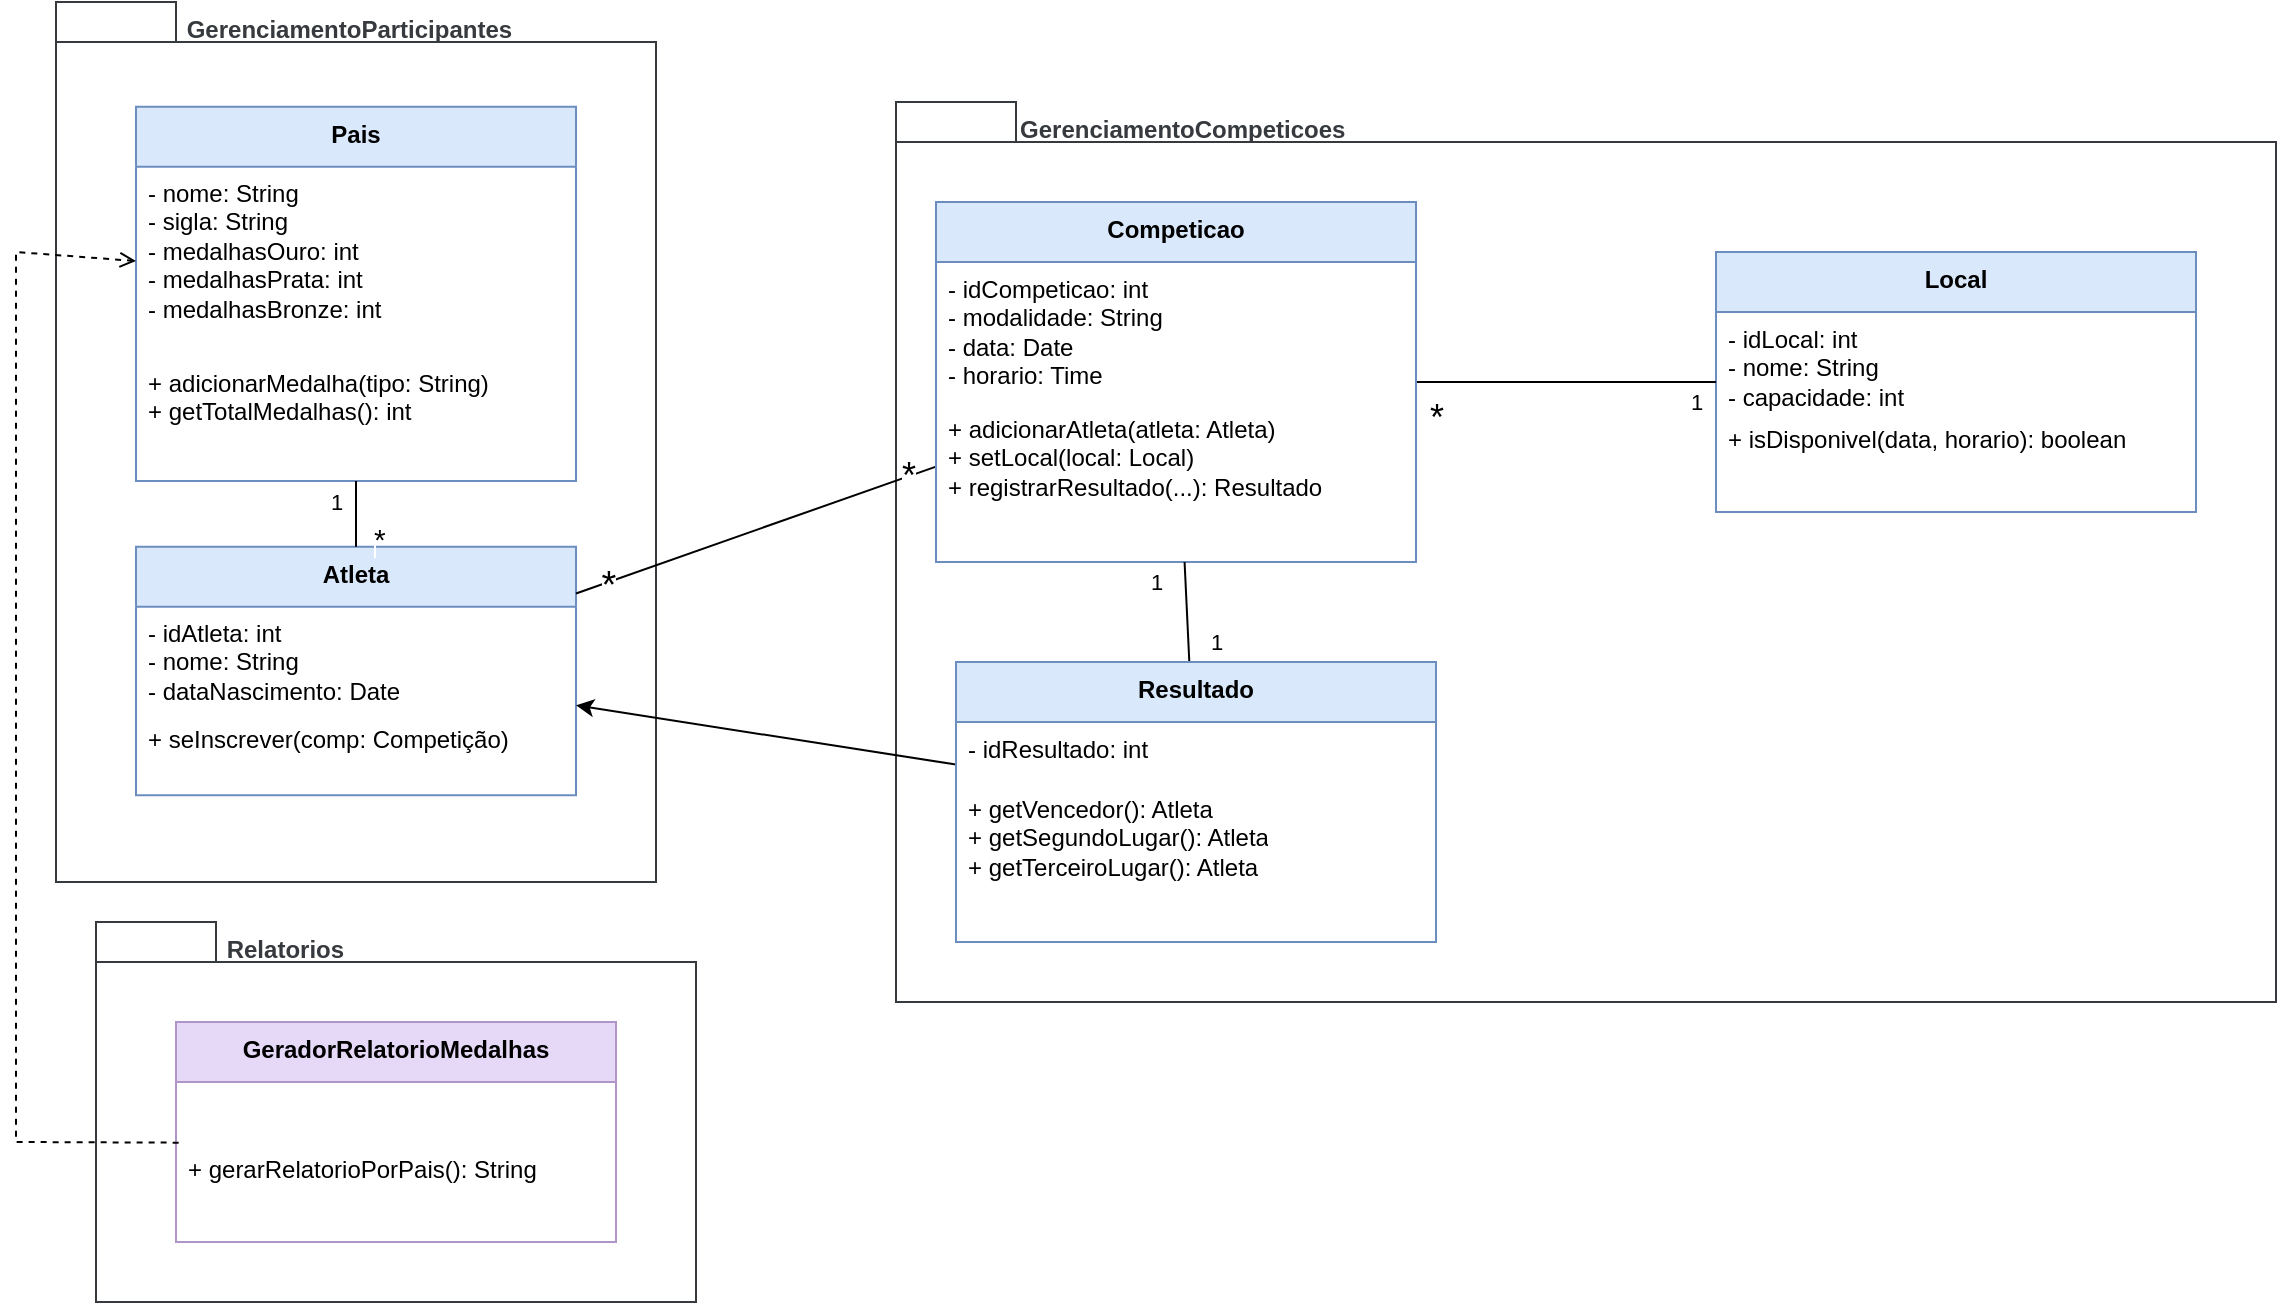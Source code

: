 <?xml version="1.0" encoding="UTF-8"?>
<mxfile version="28.2.7">
  <diagram name="Página-1" id="gcNsbuUWF9kvICnC2apT">
    <mxGraphModel dx="1277" dy="752" grid="1" gridSize="10" guides="1" tooltips="1" connect="1" arrows="1" fold="1" page="1" pageScale="1" pageWidth="827" pageHeight="1169" math="0" shadow="0">
      <root>
        <mxCell id="0" />
        <mxCell id="1" parent="0" />
        <mxCell id="2" value="                GerenciamentoParticipantes" style="shape=folder;tabPosition=left;align=left;spacingLeft=10;fontStyle=1;verticalAlign=top;container=1;collapsible=0;folderBackgroundColor=#E9E9E9;strokeColor=#36393D;fontColor=#36393D;" vertex="1" parent="1">
          <mxGeometry x="40" y="80" width="300" height="440" as="geometry" />
        </mxCell>
        <mxCell id="3" value="Pais" style="swimlane;fontStyle=1;align=center;verticalAlign=top;childLayout=stackLayout;horizontal=1;startSize=30;horizontalStack=0;resizeParent=1;resizeParentMax=0;resizeLast=0;collapsible=0;marginBottom=0;fillColor=#DAE8FC;strokeColor=#6C8EBF;" vertex="1" parent="2">
          <mxGeometry x="40" y="52.381" width="220" height="187.143" as="geometry" />
        </mxCell>
        <mxCell id="4" value="- nome: String&lt;br&gt;- sigla: String&lt;br&gt;- medalhasOuro: int&lt;br&gt;- medalhasPrata: int&lt;br&gt;- medalhasBronze: int" style="text;strokeColor=none;fillColor=none;align=left;verticalAlign=top;spacingLeft=4;spacingRight=4;overflow=hidden;rotatable=0;points=[[0,0.5],[1,0.5]];portConstraint=eastwest;whiteSpace=wrap;html=1;" vertex="1" parent="3">
          <mxGeometry y="30" width="220" height="94.286" as="geometry" />
        </mxCell>
        <mxCell id="5" value="+ adicionarMedalha(tipo: String)&lt;br&gt;+ getTotalMedalhas(): int" style="text;strokeColor=none;fillColor=none;align=left;verticalAlign=top;spacingLeft=4;spacingRight=4;overflow=hidden;rotatable=0;points=[[0,0.5],[1,0.5]];portConstraint=eastwest;whiteSpace=wrap;html=1;" vertex="1" parent="3">
          <mxGeometry y="124.286" width="220" height="62.857" as="geometry" />
        </mxCell>
        <mxCell id="6" value="Atleta" style="swimlane;fontStyle=1;align=center;verticalAlign=top;childLayout=stackLayout;horizontal=1;startSize=30;horizontalStack=0;resizeParent=1;resizeParentMax=0;resizeLast=0;collapsible=0;marginBottom=0;fillColor=#DAE8FC;strokeColor=#6C8EBF;" vertex="1" parent="2">
          <mxGeometry x="40" y="272.381" width="220" height="124.286" as="geometry" />
        </mxCell>
        <mxCell id="7" value="- idAtleta: int&lt;br&gt;- nome: String&lt;br&gt;- dataNascimento: Date" style="text;strokeColor=none;fillColor=none;align=left;verticalAlign=top;spacingLeft=4;spacingRight=4;overflow=hidden;rotatable=0;points=[[0,0.5],[1,0.5]];portConstraint=eastwest;whiteSpace=wrap;html=1;" vertex="1" parent="6">
          <mxGeometry y="30" width="220" height="52.381" as="geometry" />
        </mxCell>
        <mxCell id="8" value="+ seInscrever(comp: Competição)" style="text;strokeColor=none;fillColor=none;align=left;verticalAlign=top;spacingLeft=4;spacingRight=4;overflow=hidden;rotatable=0;points=[[0,0.5],[1,0.5]];portConstraint=eastwest;whiteSpace=wrap;html=1;" vertex="1" parent="6">
          <mxGeometry y="82.381" width="220" height="41.905" as="geometry" />
        </mxCell>
        <mxCell id="9" value="               GerenciamentoCompeticoes" style="shape=folder;tabPosition=left;align=left;spacingLeft=10;fontStyle=1;verticalAlign=top;container=1;collapsible=0;folderBackgroundColor=#E9E9E9;strokeColor=#36393D;fontColor=#36393D;" vertex="1" parent="1">
          <mxGeometry x="460" y="130" width="690" height="450" as="geometry" />
        </mxCell>
        <mxCell id="19" value="                Relatorios" style="shape=folder;tabPosition=left;align=left;spacingLeft=10;fontStyle=1;verticalAlign=top;container=1;collapsible=0;folderBackgroundColor=#E9E9E9;strokeColor=#36393D;fontColor=#36393D;" vertex="1" parent="1">
          <mxGeometry x="60" y="540" width="300" height="190" as="geometry" />
        </mxCell>
        <mxCell id="20" value="GeradorRelatorioMedalhas" style="swimlane;fontStyle=1;align=center;verticalAlign=top;childLayout=stackLayout;horizontal=1;startSize=30;horizontalStack=0;resizeParent=1;resizeParentMax=0;resizeLast=0;collapsible=0;marginBottom=0;fillColor=#E6D9F8;strokeColor=#B095C8;" vertex="1" parent="19">
          <mxGeometry x="40" y="50" width="220" height="110" as="geometry" />
        </mxCell>
        <mxCell id="21" value="&lt;div&gt;&lt;br&gt;&lt;/div&gt;&lt;div&gt;&lt;br&gt;&lt;/div&gt;" style="text;strokeColor=none;fillColor=none;align=left;verticalAlign=top;spacingLeft=4;spacingRight=4;overflow=hidden;rotatable=0;points=[[0,0.5],[1,0.5]];portConstraint=eastwest;whiteSpace=wrap;html=1;" vertex="1" parent="20">
          <mxGeometry y="30" width="220" height="30" as="geometry" />
        </mxCell>
        <mxCell id="22" value="+ gerarRelatorioPorPais(): String" style="text;strokeColor=none;fillColor=none;align=left;verticalAlign=top;spacingLeft=4;spacingRight=4;overflow=hidden;rotatable=0;points=[[0,0.5],[1,0.5]];portConstraint=eastwest;whiteSpace=wrap;html=1;" vertex="1" parent="20">
          <mxGeometry y="60" width="220" height="50" as="geometry" />
        </mxCell>
        <mxCell id="23" value="" style="endArrow=none;html=1;rounded=0;labelBackgroundColor=default;" edge="1" parent="1" source="3" target="6">
          <mxGeometry width="50" height="50" relative="1" as="geometry">
            <mxPoint x="190" y="280" as="sourcePoint" />
            <mxPoint x="190" y="320" as="targetPoint" />
          </mxGeometry>
        </mxCell>
        <mxCell id="24" value="1" style="edgeLabel;html=1;align=center;verticalAlign=middle;resizable=0;points=[];imageAspect=0;" connectable="0" vertex="1" parent="23">
          <mxGeometry x="-0.2" y="2" relative="1" as="geometry">
            <mxPoint x="-12" y="-3" as="offset" />
          </mxGeometry>
        </mxCell>
        <mxCell id="25" value="&lt;font style=&quot;font-size: 15px;&quot;&gt;*&lt;/font&gt;" style="edgeLabel;html=1;align=center;verticalAlign=middle;resizable=1;points=[];fillOpacity=100;imageAspect=1;autosize=0;fixedWidth=0;resizeWidth=1;resizeHeight=1;overflow=block;" connectable="0" vertex="1" parent="23">
          <mxGeometry x="0.2" y="-2" relative="1" as="geometry">
            <mxPoint x="12" y="1" as="offset" />
          </mxGeometry>
        </mxCell>
        <mxCell id="26" value="" style="endArrow=none;html=1;rounded=0;" edge="1" parent="1" source="6" target="10">
          <mxGeometry width="50" height="50" relative="1" as="geometry">
            <mxPoint x="370" y="400" as="sourcePoint" />
            <mxPoint x="490" y="220" as="targetPoint" />
          </mxGeometry>
        </mxCell>
        <mxCell id="27" value="&lt;font style=&quot;font-size: 19px;&quot;&gt;*&lt;/font&gt;" style="edgeLabel;html=1;align=center;verticalAlign=middle;resizable=0;points=[];" connectable="0" vertex="1" parent="26">
          <mxGeometry x="-0.831" y="-1" relative="1" as="geometry">
            <mxPoint as="offset" />
          </mxGeometry>
        </mxCell>
        <mxCell id="28" value="&lt;font style=&quot;font-size: 18px;&quot;&gt;*&lt;/font&gt;" style="edgeLabel;html=1;align=center;verticalAlign=middle;resizable=0;points=[];" connectable="0" vertex="1" parent="26">
          <mxGeometry x="0.846" relative="1" as="geometry">
            <mxPoint as="offset" />
          </mxGeometry>
        </mxCell>
        <mxCell id="38" value="" style="endArrow=open;endFill=0;html=1;rounded=0;dashed=1;entryX=0;entryY=0.5;entryDx=0;entryDy=0;exitX=0.006;exitY=1.011;exitDx=0;exitDy=0;exitPerimeter=0;" edge="1" parent="1" source="21" target="4">
          <mxGeometry width="50" height="50" relative="1" as="geometry">
            <mxPoint x="40" y="665" as="sourcePoint" />
            <mxPoint x="370" y="250" as="targetPoint" />
            <Array as="points">
              <mxPoint x="20" y="650" />
              <mxPoint x="20" y="205" />
            </Array>
          </mxGeometry>
        </mxCell>
        <mxCell id="39" value="" style="endArrow=classic;html=1;rounded=0;endFill=1;" edge="1" parent="1" source="16" target="6">
          <mxGeometry width="50" height="50" relative="1" as="geometry">
            <mxPoint x="450" y="600" as="sourcePoint" />
            <mxPoint x="390" y="520" as="targetPoint" />
          </mxGeometry>
        </mxCell>
        <mxCell id="13" value="Local" style="swimlane;fontStyle=1;align=center;verticalAlign=top;childLayout=stackLayout;horizontal=1;startSize=30;horizontalStack=0;resizeParent=1;resizeParentMax=0;resizeLast=0;collapsible=0;marginBottom=0;fillColor=#DAE8FC;strokeColor=#6C8EBF;" vertex="1" parent="1">
          <mxGeometry x="870" y="205" width="240" height="130" as="geometry" />
        </mxCell>
        <mxCell id="14" value="- idLocal: int&lt;br&gt;- nome: String&lt;br&gt;- capacidade: int" style="text;strokeColor=none;fillColor=none;align=left;verticalAlign=top;spacingLeft=4;spacingRight=4;overflow=hidden;rotatable=0;points=[[0,0.5],[1,0.5]];portConstraint=eastwest;whiteSpace=wrap;html=1;" vertex="1" parent="13">
          <mxGeometry y="30" width="240" height="50" as="geometry" />
        </mxCell>
        <mxCell id="15" value="+ isDisponivel(data, horario): boolean" style="text;strokeColor=none;fillColor=none;align=left;verticalAlign=top;spacingLeft=4;spacingRight=4;overflow=hidden;rotatable=0;points=[[0,0.5],[1,0.5]];portConstraint=eastwest;whiteSpace=wrap;html=1;" vertex="1" parent="13">
          <mxGeometry y="80" width="240" height="50" as="geometry" />
        </mxCell>
        <mxCell id="30" value="" style="endArrow=none;html=1;rounded=0;" edge="1" parent="1" source="10" target="13">
          <mxGeometry width="50" height="50" relative="1" as="geometry">
            <mxPoint x="640" y="330" as="sourcePoint" />
            <mxPoint x="640" y="40" as="targetPoint" />
          </mxGeometry>
        </mxCell>
        <mxCell id="31" value="&lt;font style=&quot;font-size: 18px; line-height: 0%;&quot;&gt;*&lt;/font&gt;" style="edgeLabel;html=1;align=center;verticalAlign=middle;resizable=1;points=[];imageAspect=1;resizeHeight=1;resizeWidth=1;" connectable="0" vertex="1" parent="30">
          <mxGeometry x="-0.2" y="2" relative="1" as="geometry">
            <mxPoint x="-50" y="22" as="offset" />
          </mxGeometry>
        </mxCell>
        <mxCell id="32" value="1" style="edgeLabel;html=1;align=center;verticalAlign=middle;resizable=0;points=[];" connectable="0" vertex="1" parent="30">
          <mxGeometry x="0.2" y="-2" relative="1" as="geometry">
            <mxPoint x="50" y="8" as="offset" />
          </mxGeometry>
        </mxCell>
        <mxCell id="10" value="Competicao" style="swimlane;fontStyle=1;align=center;verticalAlign=top;childLayout=stackLayout;horizontal=1;startSize=30;horizontalStack=0;resizeParent=1;resizeParentMax=0;resizeLast=0;collapsible=0;marginBottom=0;fillColor=#DAE8FC;strokeColor=#6C8EBF;" vertex="1" parent="1">
          <mxGeometry x="480" y="180" width="240" height="180" as="geometry" />
        </mxCell>
        <mxCell id="11" value="- idCompeticao: int&lt;br&gt;- modalidade: String&lt;br&gt;- data: Date&lt;br&gt;- horario: Time" style="text;strokeColor=none;fillColor=none;align=left;verticalAlign=top;spacingLeft=4;spacingRight=4;overflow=hidden;rotatable=0;points=[[0,0.5],[1,0.5]];portConstraint=eastwest;whiteSpace=wrap;html=1;" vertex="1" parent="10">
          <mxGeometry y="30" width="240" height="70" as="geometry" />
        </mxCell>
        <mxCell id="12" value="+ adicionarAtleta(atleta: Atleta)&lt;br&gt;+ setLocal(local: Local)&lt;br&gt;+ registrarResultado(...): Resultado" style="text;strokeColor=none;fillColor=none;align=left;verticalAlign=top;spacingLeft=4;spacingRight=4;overflow=hidden;rotatable=0;points=[[0,0.5],[1,0.5]];portConstraint=eastwest;whiteSpace=wrap;html=1;" vertex="1" parent="10">
          <mxGeometry y="100" width="240" height="80" as="geometry" />
        </mxCell>
        <mxCell id="34" value="" style="endArrow=none;html=1;rounded=0;" edge="1" parent="1" source="10" target="16">
          <mxGeometry width="50" height="50" relative="1" as="geometry">
            <mxPoint x="740" y="110" as="sourcePoint" />
            <mxPoint x="740" y="630" as="targetPoint" />
          </mxGeometry>
        </mxCell>
        <mxCell id="35" value="1" style="edgeLabel;html=1;align=center;verticalAlign=middle;resizable=0;points=[];" connectable="0" vertex="1" parent="34">
          <mxGeometry x="-0.2" y="2" relative="1" as="geometry">
            <mxPoint x="-17" y="-10" as="offset" />
          </mxGeometry>
        </mxCell>
        <mxCell id="36" value="1" style="edgeLabel;html=1;align=center;verticalAlign=middle;resizable=0;points=[];" connectable="0" vertex="1" parent="34">
          <mxGeometry x="0.2" y="-2" relative="1" as="geometry">
            <mxPoint x="16" y="10" as="offset" />
          </mxGeometry>
        </mxCell>
        <mxCell id="16" value="Resultado" style="swimlane;fontStyle=1;align=center;verticalAlign=top;childLayout=stackLayout;horizontal=1;startSize=30;horizontalStack=0;resizeParent=1;resizeParentMax=0;resizeLast=0;collapsible=0;marginBottom=0;fillColor=#DAE8FC;strokeColor=#6C8EBF;" vertex="1" parent="1">
          <mxGeometry x="490" y="410" width="240" height="140" as="geometry" />
        </mxCell>
        <mxCell id="17" value="- idResultado: int" style="text;strokeColor=none;fillColor=none;align=left;verticalAlign=top;spacingLeft=4;spacingRight=4;overflow=hidden;rotatable=0;points=[[0,0.5],[1,0.5]];portConstraint=eastwest;whiteSpace=wrap;html=1;" vertex="1" parent="16">
          <mxGeometry y="30" width="240" height="30" as="geometry" />
        </mxCell>
        <mxCell id="18" value="+ getVencedor(): Atleta&lt;br&gt;+ getSegundoLugar(): Atleta&lt;br&gt;+ getTerceiroLugar(): Atleta" style="text;strokeColor=none;fillColor=none;align=left;verticalAlign=top;spacingLeft=4;spacingRight=4;overflow=hidden;rotatable=0;points=[[0,0.5],[1,0.5]];portConstraint=eastwest;whiteSpace=wrap;html=1;" vertex="1" parent="16">
          <mxGeometry y="60" width="240" height="80" as="geometry" />
        </mxCell>
      </root>
    </mxGraphModel>
  </diagram>
</mxfile>
